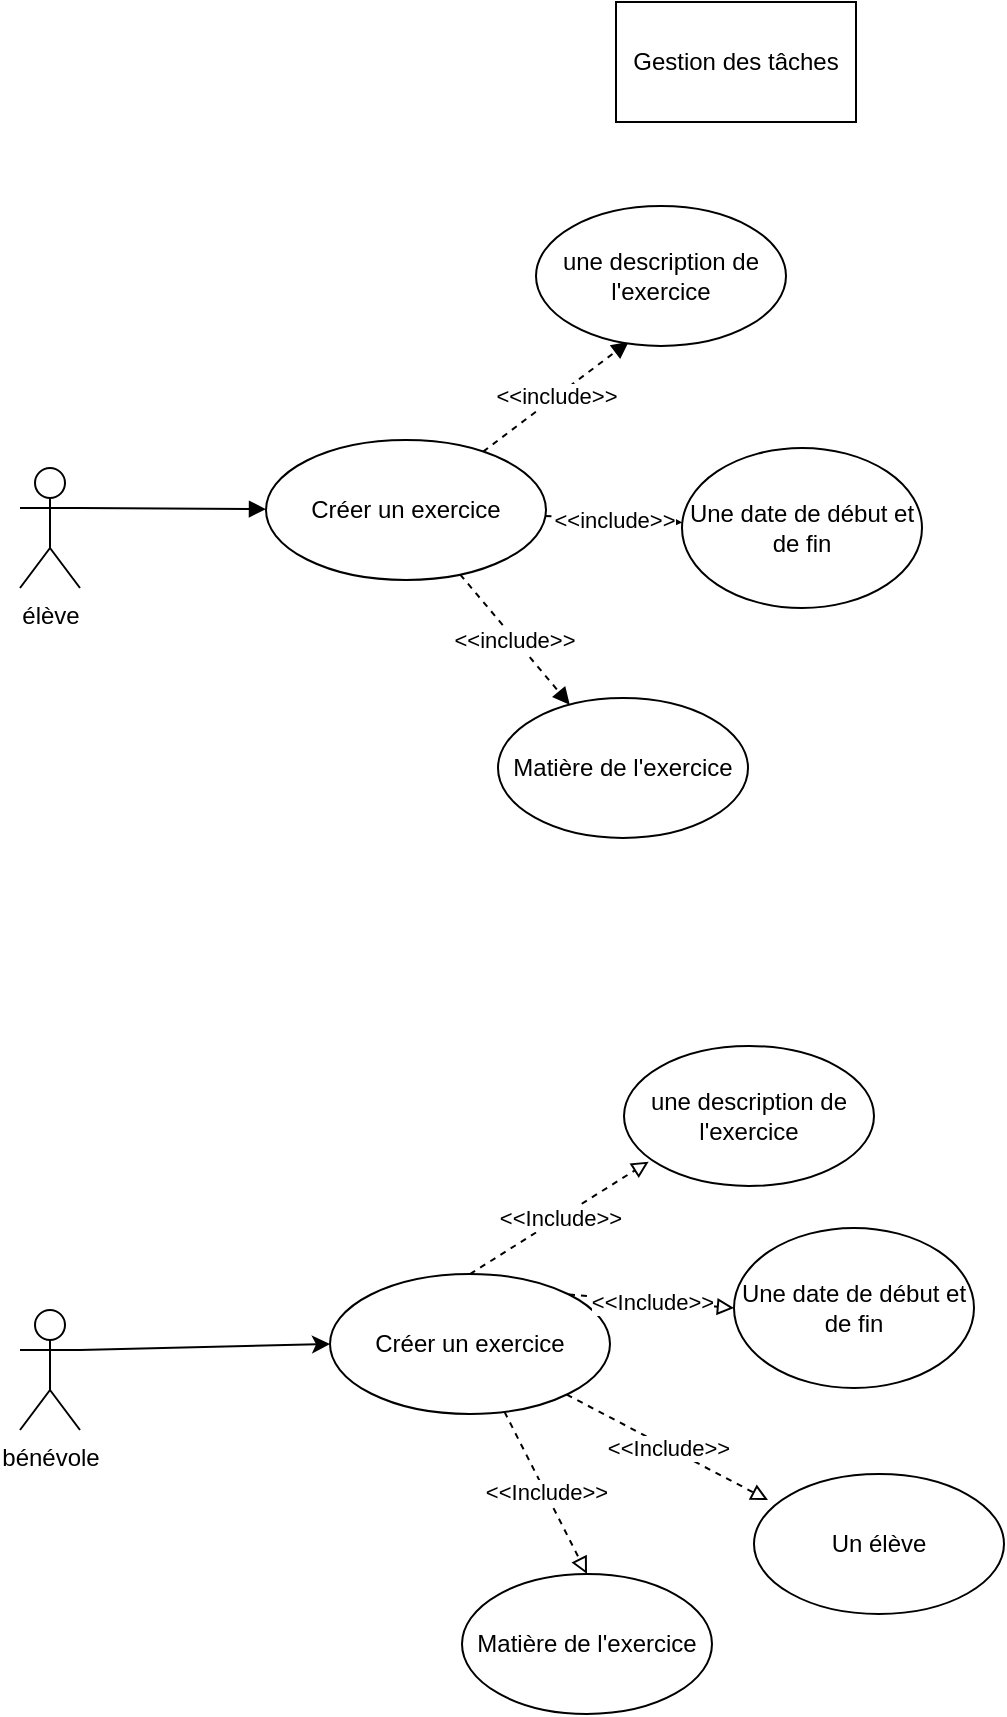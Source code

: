<mxfile version="14.5.1" type="device"><diagram id="t2juNZFvHLWYE9JMnxJb" name="Page-1"><mxGraphModel dx="1422" dy="822" grid="0" gridSize="10" guides="1" tooltips="1" connect="1" arrows="1" fold="1" page="1" pageScale="1" pageWidth="827" pageHeight="1169" math="0" shadow="0"><root><mxCell id="0"/><mxCell id="1" parent="0"/><mxCell id="2RpTm27_KPFTQcwVif2T-1" value="Gestion des tâches" style="rounded=0;whiteSpace=wrap;html=1;" parent="1" vertex="1"><mxGeometry x="336" y="51" width="120" height="60" as="geometry"/></mxCell><mxCell id="M2xn3OnF1VamYhYji419-65" style="edgeStyle=none;rounded=0;orthogonalLoop=1;jettySize=auto;html=1;endArrow=block;endFill=1;exitX=1;exitY=0.333;exitDx=0;exitDy=0;exitPerimeter=0;" parent="1" source="2RpTm27_KPFTQcwVif2T-2" target="M2xn3OnF1VamYhYji419-64" edge="1"><mxGeometry relative="1" as="geometry"/></mxCell><mxCell id="2RpTm27_KPFTQcwVif2T-2" value="élève" style="shape=umlActor;verticalLabelPosition=bottom;verticalAlign=top;html=1;" parent="1" vertex="1"><mxGeometry x="38" y="284" width="30" height="60" as="geometry"/></mxCell><mxCell id="2RpTm27_KPFTQcwVif2T-5" value="bénévole" style="shape=umlActor;verticalLabelPosition=bottom;verticalAlign=top;html=1;" parent="1" vertex="1"><mxGeometry x="38" y="705" width="30" height="60" as="geometry"/></mxCell><mxCell id="sqHJIJvv-yVh7YY54Yef-2" value="" style="endArrow=classic;html=1;exitX=1;exitY=0.333;exitDx=0;exitDy=0;exitPerimeter=0;entryX=0;entryY=0.5;entryDx=0;entryDy=0;" parent="1" source="2RpTm27_KPFTQcwVif2T-5" target="sqHJIJvv-yVh7YY54Yef-5" edge="1"><mxGeometry width="50" height="50" relative="1" as="geometry"><mxPoint x="517" y="718" as="sourcePoint"/><mxPoint x="151" y="678" as="targetPoint"/></mxGeometry></mxCell><mxCell id="M2xn3OnF1VamYhYji419-43" value="&amp;lt;&amp;lt;Include&amp;gt;&amp;gt;" style="rounded=0;orthogonalLoop=1;jettySize=auto;html=1;dashed=1;endArrow=block;endFill=0;entryX=0.5;entryY=0;entryDx=0;entryDy=0;" parent="1" source="sqHJIJvv-yVh7YY54Yef-5" target="M2xn3OnF1VamYhYji419-7" edge="1"><mxGeometry relative="1" as="geometry"/></mxCell><mxCell id="sqHJIJvv-yVh7YY54Yef-5" value="Créer un exercice" style="ellipse;whiteSpace=wrap;html=1;" parent="1" vertex="1"><mxGeometry x="193" y="687" width="140" height="70" as="geometry"/></mxCell><mxCell id="M2xn3OnF1VamYhYji419-5" value="Une date de début et de fin" style="ellipse;whiteSpace=wrap;html=1;" parent="1" vertex="1"><mxGeometry x="395" y="664" width="120" height="80" as="geometry"/></mxCell><mxCell id="M2xn3OnF1VamYhYji419-7" value="Matière de l'exercice" style="ellipse;whiteSpace=wrap;html=1;" parent="1" vertex="1"><mxGeometry x="259" y="837" width="125" height="70" as="geometry"/></mxCell><mxCell id="M2xn3OnF1VamYhYji419-10" value="Un élève" style="ellipse;whiteSpace=wrap;html=1;" parent="1" vertex="1"><mxGeometry x="405" y="787" width="125" height="70" as="geometry"/></mxCell><mxCell id="M2xn3OnF1VamYhYji419-11" value="une description de l'exercice" style="ellipse;whiteSpace=wrap;html=1;" parent="1" vertex="1"><mxGeometry x="340" y="573" width="125" height="70" as="geometry"/></mxCell><mxCell id="M2xn3OnF1VamYhYji419-46" value="&amp;lt;&amp;lt;Include&amp;gt;&amp;gt;" style="rounded=0;orthogonalLoop=1;jettySize=auto;html=1;dashed=1;endArrow=block;endFill=0;entryX=0.056;entryY=0.186;entryDx=0;entryDy=0;entryPerimeter=0;" parent="1" source="sqHJIJvv-yVh7YY54Yef-5" target="M2xn3OnF1VamYhYji419-10" edge="1"><mxGeometry relative="1" as="geometry"><mxPoint x="235.885" y="767.885" as="sourcePoint"/><mxPoint x="71.5" y="858" as="targetPoint"/></mxGeometry></mxCell><mxCell id="M2xn3OnF1VamYhYji419-47" value="&amp;lt;&amp;lt;Include&amp;gt;&amp;gt;" style="rounded=0;orthogonalLoop=1;jettySize=auto;html=1;dashed=1;endArrow=block;endFill=0;entryX=0;entryY=0.5;entryDx=0;entryDy=0;exitX=1;exitY=0;exitDx=0;exitDy=0;" parent="1" source="sqHJIJvv-yVh7YY54Yef-5" target="M2xn3OnF1VamYhYji419-5" edge="1"><mxGeometry relative="1" as="geometry"><mxPoint x="245.885" y="777.885" as="sourcePoint"/><mxPoint x="81.5" y="868" as="targetPoint"/></mxGeometry></mxCell><mxCell id="M2xn3OnF1VamYhYji419-48" value="&amp;lt;&amp;lt;Include&amp;gt;&amp;gt;" style="rounded=0;orthogonalLoop=1;jettySize=auto;html=1;dashed=1;endArrow=block;endFill=0;entryX=0.099;entryY=0.826;entryDx=0;entryDy=0;exitX=0.5;exitY=0;exitDx=0;exitDy=0;entryPerimeter=0;" parent="1" source="sqHJIJvv-yVh7YY54Yef-5" target="M2xn3OnF1VamYhYji419-11" edge="1"><mxGeometry relative="1" as="geometry"><mxPoint x="255.885" y="787.885" as="sourcePoint"/><mxPoint x="91.5" y="878" as="targetPoint"/></mxGeometry></mxCell><mxCell id="M2xn3OnF1VamYhYji419-69" value="&amp;lt;&amp;lt;include&amp;gt;&amp;gt;" style="edgeStyle=none;rounded=0;orthogonalLoop=1;jettySize=auto;html=1;entryX=0.371;entryY=0.969;entryDx=0;entryDy=0;entryPerimeter=0;endArrow=block;endFill=1;dashed=1;" parent="1" source="M2xn3OnF1VamYhYji419-64" target="M2xn3OnF1VamYhYji419-66" edge="1"><mxGeometry relative="1" as="geometry"/></mxCell><mxCell id="M2xn3OnF1VamYhYji419-71" value="&amp;lt;&amp;lt;include&amp;gt;&amp;gt;" style="edgeStyle=none;rounded=0;orthogonalLoop=1;jettySize=auto;html=1;dashed=1;endArrow=block;endFill=1;" parent="1" source="M2xn3OnF1VamYhYji419-64" target="M2xn3OnF1VamYhYji419-67" edge="1"><mxGeometry relative="1" as="geometry"/></mxCell><mxCell id="M2xn3OnF1VamYhYji419-72" value="&amp;lt;&amp;lt;include&amp;gt;&amp;gt;" style="edgeStyle=none;rounded=0;orthogonalLoop=1;jettySize=auto;html=1;dashed=1;endArrow=block;endFill=1;" parent="1" source="M2xn3OnF1VamYhYji419-64" target="M2xn3OnF1VamYhYji419-68" edge="1"><mxGeometry relative="1" as="geometry"/></mxCell><mxCell id="M2xn3OnF1VamYhYji419-64" value="Créer un exercice" style="ellipse;whiteSpace=wrap;html=1;" parent="1" vertex="1"><mxGeometry x="161" y="270" width="140" height="70" as="geometry"/></mxCell><mxCell id="M2xn3OnF1VamYhYji419-66" value="une description de l'exercice" style="ellipse;whiteSpace=wrap;html=1;" parent="1" vertex="1"><mxGeometry x="296" y="153" width="125" height="70" as="geometry"/></mxCell><mxCell id="M2xn3OnF1VamYhYji419-67" value="Une date de début et de fin" style="ellipse;whiteSpace=wrap;html=1;" parent="1" vertex="1"><mxGeometry x="369" y="274" width="120" height="80" as="geometry"/></mxCell><mxCell id="M2xn3OnF1VamYhYji419-68" value="Matière de l'exercice" style="ellipse;whiteSpace=wrap;html=1;" parent="1" vertex="1"><mxGeometry x="277" y="399" width="125" height="70" as="geometry"/></mxCell></root></mxGraphModel></diagram></mxfile>